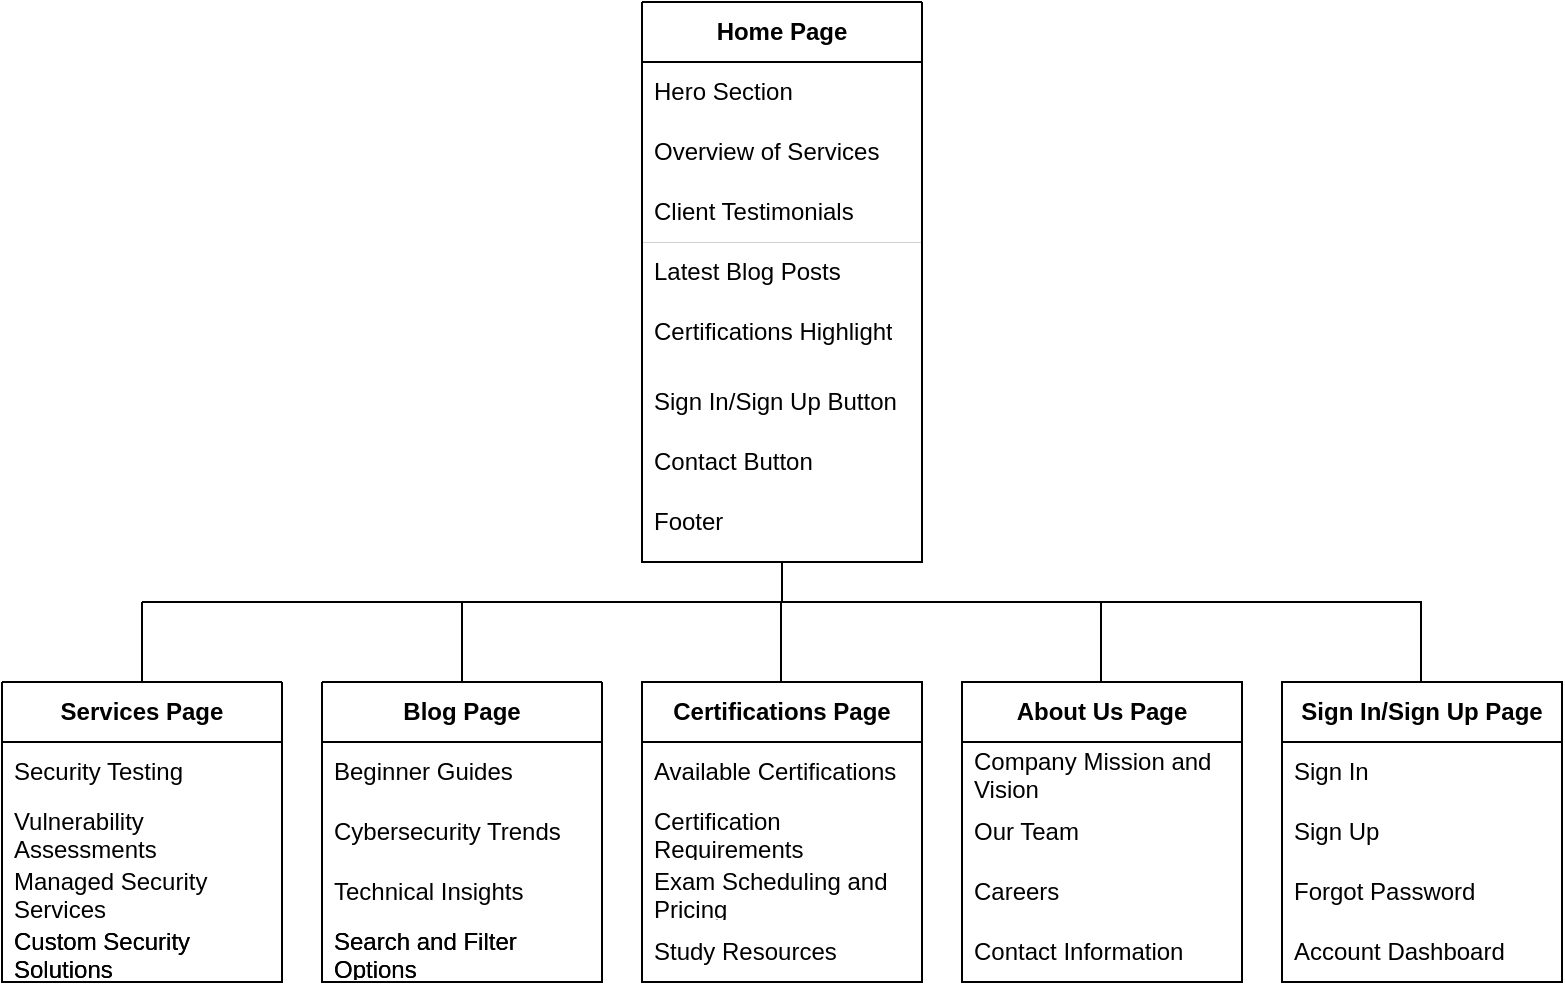 <mxfile version="24.7.8">
  <diagram name="Page-1" id="XUIIS11C8OAZdtPvahTg">
    <mxGraphModel dx="1615" dy="1971" grid="1" gridSize="10" guides="1" tooltips="1" connect="1" arrows="1" fold="1" page="1" pageScale="1" pageWidth="850" pageHeight="1100" math="0" shadow="0">
      <root>
        <mxCell id="0" />
        <mxCell id="1" parent="0" />
        <mxCell id="bMdkhYlIFBDYfJSx4h5A-9" value="" style="endArrow=none;html=1;rounded=0;entryX=0.5;entryY=1;entryDx=0;entryDy=0;" edge="1" parent="1">
          <mxGeometry width="50" height="50" relative="1" as="geometry">
            <mxPoint x="420" y="240" as="sourcePoint" />
            <mxPoint x="420" y="220" as="targetPoint" />
          </mxGeometry>
        </mxCell>
        <mxCell id="bMdkhYlIFBDYfJSx4h5A-10" value="" style="endArrow=none;html=1;rounded=0;" edge="1" parent="1">
          <mxGeometry width="50" height="50" relative="1" as="geometry">
            <mxPoint x="740" y="240" as="sourcePoint" />
            <mxPoint x="100" y="240" as="targetPoint" />
          </mxGeometry>
        </mxCell>
        <mxCell id="bMdkhYlIFBDYfJSx4h5A-12" value="" style="endArrow=none;html=1;rounded=0;exitX=0.5;exitY=0;exitDx=0;exitDy=0;" edge="1" parent="1">
          <mxGeometry width="50" height="50" relative="1" as="geometry">
            <mxPoint x="100" y="280" as="sourcePoint" />
            <mxPoint x="100" y="240" as="targetPoint" />
          </mxGeometry>
        </mxCell>
        <mxCell id="bMdkhYlIFBDYfJSx4h5A-13" value="" style="endArrow=none;html=1;rounded=0;exitX=0.5;exitY=0;exitDx=0;exitDy=0;" edge="1" parent="1">
          <mxGeometry width="50" height="50" relative="1" as="geometry">
            <mxPoint x="260" y="280" as="sourcePoint" />
            <mxPoint x="260" y="240" as="targetPoint" />
          </mxGeometry>
        </mxCell>
        <mxCell id="bMdkhYlIFBDYfJSx4h5A-14" value="" style="endArrow=none;html=1;rounded=0;exitX=0.5;exitY=0;exitDx=0;exitDy=0;" edge="1" parent="1">
          <mxGeometry width="50" height="50" relative="1" as="geometry">
            <mxPoint x="419.5" y="280" as="sourcePoint" />
            <mxPoint x="419.5" y="240" as="targetPoint" />
          </mxGeometry>
        </mxCell>
        <mxCell id="bMdkhYlIFBDYfJSx4h5A-15" value="" style="endArrow=none;html=1;rounded=0;exitX=0.5;exitY=0;exitDx=0;exitDy=0;" edge="1" parent="1">
          <mxGeometry width="50" height="50" relative="1" as="geometry">
            <mxPoint x="579.5" y="280" as="sourcePoint" />
            <mxPoint x="579.5" y="240" as="targetPoint" />
          </mxGeometry>
        </mxCell>
        <mxCell id="bMdkhYlIFBDYfJSx4h5A-16" value="" style="endArrow=none;html=1;rounded=0;exitX=0.5;exitY=0;exitDx=0;exitDy=0;" edge="1" parent="1">
          <mxGeometry width="50" height="50" relative="1" as="geometry">
            <mxPoint x="739.5" y="280" as="sourcePoint" />
            <mxPoint x="739.5" y="240" as="targetPoint" />
          </mxGeometry>
        </mxCell>
        <mxCell id="bMdkhYlIFBDYfJSx4h5A-17" value="&lt;b&gt;Services Page&lt;/b&gt;" style="swimlane;fontStyle=0;childLayout=stackLayout;horizontal=1;startSize=30;horizontalStack=0;resizeParent=1;resizeParentMax=0;resizeLast=0;collapsible=1;marginBottom=0;whiteSpace=wrap;html=1;strokeColor=none;" vertex="1" parent="1">
          <mxGeometry x="30" y="280" width="140" height="120" as="geometry" />
        </mxCell>
        <mxCell id="bMdkhYlIFBDYfJSx4h5A-18" value="Security Testing" style="text;strokeColor=none;fillColor=none;align=left;verticalAlign=middle;spacingLeft=4;spacingRight=4;overflow=hidden;points=[[0,0.5],[1,0.5]];portConstraint=eastwest;rotatable=0;whiteSpace=wrap;html=1;" vertex="1" parent="bMdkhYlIFBDYfJSx4h5A-17">
          <mxGeometry y="30" width="140" height="30" as="geometry" />
        </mxCell>
        <mxCell id="bMdkhYlIFBDYfJSx4h5A-19" value="Vulnerability Assessments" style="text;strokeColor=none;fillColor=none;align=left;verticalAlign=middle;spacingLeft=4;spacingRight=4;overflow=hidden;points=[[0,0.5],[1,0.5]];portConstraint=eastwest;rotatable=0;whiteSpace=wrap;html=1;" vertex="1" parent="bMdkhYlIFBDYfJSx4h5A-17">
          <mxGeometry y="60" width="140" height="30" as="geometry" />
        </mxCell>
        <mxCell id="bMdkhYlIFBDYfJSx4h5A-20" value="Managed Security Services" style="text;strokeColor=none;fillColor=none;align=left;verticalAlign=middle;spacingLeft=4;spacingRight=4;overflow=hidden;points=[[0,0.5],[1,0.5]];portConstraint=eastwest;rotatable=0;whiteSpace=wrap;html=1;" vertex="1" parent="bMdkhYlIFBDYfJSx4h5A-17">
          <mxGeometry y="90" width="140" height="30" as="geometry" />
        </mxCell>
        <mxCell id="bMdkhYlIFBDYfJSx4h5A-29" value="&lt;b&gt;Blog Page&lt;/b&gt;" style="swimlane;fontStyle=0;childLayout=stackLayout;horizontal=1;startSize=30;horizontalStack=0;resizeParent=1;resizeParentMax=0;resizeLast=0;collapsible=1;marginBottom=0;whiteSpace=wrap;html=1;strokeColor=none;" vertex="1" parent="1">
          <mxGeometry x="190" y="280" width="140" height="120" as="geometry" />
        </mxCell>
        <mxCell id="bMdkhYlIFBDYfJSx4h5A-30" value="Beginner Guides" style="text;strokeColor=none;fillColor=none;align=left;verticalAlign=middle;spacingLeft=4;spacingRight=4;overflow=hidden;points=[[0,0.5],[1,0.5]];portConstraint=eastwest;rotatable=0;whiteSpace=wrap;html=1;" vertex="1" parent="bMdkhYlIFBDYfJSx4h5A-29">
          <mxGeometry y="30" width="140" height="30" as="geometry" />
        </mxCell>
        <mxCell id="bMdkhYlIFBDYfJSx4h5A-31" value="Cybersecurity Trends" style="text;strokeColor=none;fillColor=none;align=left;verticalAlign=middle;spacingLeft=4;spacingRight=4;overflow=hidden;points=[[0,0.5],[1,0.5]];portConstraint=eastwest;rotatable=0;whiteSpace=wrap;html=1;" vertex="1" parent="bMdkhYlIFBDYfJSx4h5A-29">
          <mxGeometry y="60" width="140" height="30" as="geometry" />
        </mxCell>
        <mxCell id="bMdkhYlIFBDYfJSx4h5A-32" value="Technical Insights" style="text;strokeColor=none;fillColor=none;align=left;verticalAlign=middle;spacingLeft=4;spacingRight=4;overflow=hidden;points=[[0,0.5],[1,0.5]];portConstraint=eastwest;rotatable=0;whiteSpace=wrap;html=1;" vertex="1" parent="bMdkhYlIFBDYfJSx4h5A-29">
          <mxGeometry y="90" width="140" height="30" as="geometry" />
        </mxCell>
        <mxCell id="bMdkhYlIFBDYfJSx4h5A-33" value="&lt;b&gt;Certifications Page&lt;/b&gt;" style="swimlane;fontStyle=0;childLayout=stackLayout;horizontal=1;startSize=30;horizontalStack=0;resizeParent=1;resizeParentMax=0;resizeLast=0;collapsible=1;marginBottom=0;whiteSpace=wrap;html=1;" vertex="1" parent="1">
          <mxGeometry x="350" y="280" width="140" height="150" as="geometry" />
        </mxCell>
        <mxCell id="bMdkhYlIFBDYfJSx4h5A-70" value="" style="swimlane;startSize=0;" vertex="1" parent="bMdkhYlIFBDYfJSx4h5A-33">
          <mxGeometry y="30" width="140" height="120" as="geometry" />
        </mxCell>
        <mxCell id="bMdkhYlIFBDYfJSx4h5A-34" value="Available Certifications" style="text;strokeColor=none;fillColor=none;align=left;verticalAlign=middle;spacingLeft=4;spacingRight=4;overflow=hidden;points=[[0,0.5],[1,0.5]];portConstraint=eastwest;rotatable=0;whiteSpace=wrap;html=1;" vertex="1" parent="bMdkhYlIFBDYfJSx4h5A-70">
          <mxGeometry width="140" height="30" as="geometry" />
        </mxCell>
        <mxCell id="bMdkhYlIFBDYfJSx4h5A-35" value="Exam Scheduling and Pricing" style="text;strokeColor=none;fillColor=none;align=left;verticalAlign=middle;spacingLeft=4;spacingRight=4;overflow=hidden;points=[[0,0.5],[1,0.5]];portConstraint=eastwest;rotatable=0;whiteSpace=wrap;html=1;" vertex="1" parent="bMdkhYlIFBDYfJSx4h5A-70">
          <mxGeometry y="60" width="140" height="30" as="geometry" />
        </mxCell>
        <mxCell id="bMdkhYlIFBDYfJSx4h5A-36" value="Study Resources" style="text;strokeColor=none;fillColor=none;align=left;verticalAlign=middle;spacingLeft=4;spacingRight=4;overflow=hidden;points=[[0,0.5],[1,0.5]];portConstraint=eastwest;rotatable=0;whiteSpace=wrap;html=1;" vertex="1" parent="bMdkhYlIFBDYfJSx4h5A-70">
          <mxGeometry y="90" width="140" height="30" as="geometry" />
        </mxCell>
        <mxCell id="bMdkhYlIFBDYfJSx4h5A-72" value="Certification Requirements" style="text;strokeColor=none;fillColor=none;align=left;verticalAlign=middle;spacingLeft=4;spacingRight=4;overflow=hidden;points=[[0,0.5],[1,0.5]];portConstraint=eastwest;rotatable=0;whiteSpace=wrap;html=1;" vertex="1" parent="bMdkhYlIFBDYfJSx4h5A-70">
          <mxGeometry y="30" width="140" height="30" as="geometry" />
        </mxCell>
        <mxCell id="bMdkhYlIFBDYfJSx4h5A-45" value="&lt;b&gt;Home Page&lt;/b&gt;" style="swimlane;fontStyle=0;childLayout=stackLayout;horizontal=1;startSize=30;horizontalStack=0;resizeParent=1;resizeParentMax=0;resizeLast=0;collapsible=1;marginBottom=0;whiteSpace=wrap;html=1;swimlaneLine=1;strokeWidth=0;" vertex="1" parent="1">
          <mxGeometry x="350" y="-60" width="140" height="120" as="geometry" />
        </mxCell>
        <mxCell id="bMdkhYlIFBDYfJSx4h5A-46" value="Hero Section" style="text;strokeColor=none;fillColor=none;align=left;verticalAlign=middle;spacingLeft=4;spacingRight=4;overflow=hidden;points=[[0,0.5],[1,0.5]];portConstraint=eastwest;rotatable=0;whiteSpace=wrap;html=1;dashed=1;dashPattern=12 12;" vertex="1" parent="bMdkhYlIFBDYfJSx4h5A-45">
          <mxGeometry y="30" width="140" height="30" as="geometry" />
        </mxCell>
        <mxCell id="bMdkhYlIFBDYfJSx4h5A-47" value="Overview of Services" style="text;strokeColor=none;fillColor=none;align=left;verticalAlign=middle;spacingLeft=4;spacingRight=4;overflow=hidden;points=[[0,0.5],[1,0.5]];portConstraint=eastwest;rotatable=0;whiteSpace=wrap;html=1;" vertex="1" parent="bMdkhYlIFBDYfJSx4h5A-45">
          <mxGeometry y="60" width="140" height="30" as="geometry" />
        </mxCell>
        <mxCell id="bMdkhYlIFBDYfJSx4h5A-48" value="Client Testimonials" style="text;strokeColor=none;fillColor=none;align=left;verticalAlign=middle;spacingLeft=4;spacingRight=4;overflow=hidden;points=[[0,0.5],[1,0.5]];portConstraint=eastwest;rotatable=0;whiteSpace=wrap;html=1;" vertex="1" parent="bMdkhYlIFBDYfJSx4h5A-45">
          <mxGeometry y="90" width="140" height="30" as="geometry" />
        </mxCell>
        <mxCell id="bMdkhYlIFBDYfJSx4h5A-50" value="" style="swimlane;startSize=0;strokeWidth=0;" vertex="1" parent="1">
          <mxGeometry x="350" y="60" width="140" height="160" as="geometry" />
        </mxCell>
        <mxCell id="bMdkhYlIFBDYfJSx4h5A-51" value="Latest Blog Posts" style="text;strokeColor=none;fillColor=none;align=left;verticalAlign=middle;spacingLeft=4;spacingRight=4;overflow=hidden;points=[[0,0.5],[1,0.5]];portConstraint=eastwest;rotatable=0;whiteSpace=wrap;html=1;" vertex="1" parent="bMdkhYlIFBDYfJSx4h5A-50">
          <mxGeometry width="140" height="30" as="geometry" />
        </mxCell>
        <mxCell id="bMdkhYlIFBDYfJSx4h5A-52" value="Certifications Highlight" style="text;strokeColor=none;fillColor=none;align=left;verticalAlign=middle;spacingLeft=4;spacingRight=4;overflow=hidden;points=[[0,0.5],[1,0.5]];portConstraint=eastwest;rotatable=0;whiteSpace=wrap;html=1;" vertex="1" parent="bMdkhYlIFBDYfJSx4h5A-50">
          <mxGeometry y="30" width="140" height="30" as="geometry" />
        </mxCell>
        <mxCell id="bMdkhYlIFBDYfJSx4h5A-53" value="Sign In/Sign Up Button" style="text;strokeColor=none;fillColor=none;align=left;verticalAlign=middle;spacingLeft=4;spacingRight=4;overflow=hidden;points=[[0,0.5],[1,0.5]];portConstraint=eastwest;rotatable=0;whiteSpace=wrap;html=1;" vertex="1" parent="bMdkhYlIFBDYfJSx4h5A-50">
          <mxGeometry y="65" width="140" height="30" as="geometry" />
        </mxCell>
        <mxCell id="bMdkhYlIFBDYfJSx4h5A-54" value="Contact Button" style="text;strokeColor=none;fillColor=none;align=left;verticalAlign=middle;spacingLeft=4;spacingRight=4;overflow=hidden;points=[[0,0.5],[1,0.5]];portConstraint=eastwest;rotatable=0;whiteSpace=wrap;html=1;" vertex="1" parent="bMdkhYlIFBDYfJSx4h5A-50">
          <mxGeometry y="95" width="140" height="30" as="geometry" />
        </mxCell>
        <mxCell id="bMdkhYlIFBDYfJSx4h5A-55" value="Footer" style="text;strokeColor=none;fillColor=none;align=left;verticalAlign=middle;spacingLeft=4;spacingRight=4;overflow=hidden;points=[[0,0.5],[1,0.5]];portConstraint=eastwest;rotatable=0;whiteSpace=wrap;html=1;" vertex="1" parent="bMdkhYlIFBDYfJSx4h5A-50">
          <mxGeometry y="125" width="140" height="30" as="geometry" />
        </mxCell>
        <mxCell id="bMdkhYlIFBDYfJSx4h5A-56" value="" style="swimlane;startSize=0;" vertex="1" parent="1">
          <mxGeometry x="350" y="-60" width="140" height="280" as="geometry" />
        </mxCell>
        <mxCell id="bMdkhYlIFBDYfJSx4h5A-57" value="" style="swimlane;startSize=0;" vertex="1" parent="1">
          <mxGeometry x="350" y="-60" width="140" height="30" as="geometry" />
        </mxCell>
        <mxCell id="bMdkhYlIFBDYfJSx4h5A-58" value="" style="swimlane;startSize=0;" vertex="1" parent="1">
          <mxGeometry x="30" y="280" width="140" height="150" as="geometry" />
        </mxCell>
        <mxCell id="bMdkhYlIFBDYfJSx4h5A-59" value="Custom Security Solutions" style="text;strokeColor=none;fillColor=none;align=left;verticalAlign=middle;spacingLeft=4;spacingRight=4;overflow=hidden;points=[[0,0.5],[1,0.5]];portConstraint=eastwest;rotatable=0;whiteSpace=wrap;html=1;" vertex="1" parent="bMdkhYlIFBDYfJSx4h5A-58">
          <mxGeometry y="120" width="140" height="30" as="geometry" />
        </mxCell>
        <mxCell id="bMdkhYlIFBDYfJSx4h5A-60" value="" style="swimlane;startSize=0;" vertex="1" parent="1">
          <mxGeometry x="30" y="280" width="140" height="30" as="geometry" />
        </mxCell>
        <mxCell id="bMdkhYlIFBDYfJSx4h5A-61" value="Custom Security Solutions" style="text;strokeColor=none;fillColor=none;align=left;verticalAlign=middle;spacingLeft=4;spacingRight=4;overflow=hidden;points=[[0,0.5],[1,0.5]];portConstraint=eastwest;rotatable=0;whiteSpace=wrap;html=1;" vertex="1" parent="bMdkhYlIFBDYfJSx4h5A-60">
          <mxGeometry y="120" width="140" height="30" as="geometry" />
        </mxCell>
        <mxCell id="bMdkhYlIFBDYfJSx4h5A-62" value="" style="swimlane;startSize=0;" vertex="1" parent="1">
          <mxGeometry x="190" y="280" width="140" height="150" as="geometry" />
        </mxCell>
        <mxCell id="bMdkhYlIFBDYfJSx4h5A-63" value="Search and Filter Options" style="text;strokeColor=none;fillColor=none;align=left;verticalAlign=middle;spacingLeft=4;spacingRight=4;overflow=hidden;points=[[0,0.5],[1,0.5]];portConstraint=eastwest;rotatable=0;whiteSpace=wrap;html=1;" vertex="1" parent="bMdkhYlIFBDYfJSx4h5A-62">
          <mxGeometry y="120" width="140" height="30" as="geometry" />
        </mxCell>
        <mxCell id="bMdkhYlIFBDYfJSx4h5A-64" value="" style="swimlane;startSize=0;" vertex="1" parent="1">
          <mxGeometry x="190" y="280" width="140" height="30" as="geometry" />
        </mxCell>
        <mxCell id="bMdkhYlIFBDYfJSx4h5A-65" value="Search and Filter Options" style="text;strokeColor=none;fillColor=none;align=left;verticalAlign=middle;spacingLeft=4;spacingRight=4;overflow=hidden;points=[[0,0.5],[1,0.5]];portConstraint=eastwest;rotatable=0;whiteSpace=wrap;html=1;" vertex="1" parent="bMdkhYlIFBDYfJSx4h5A-64">
          <mxGeometry y="120" width="140" height="30" as="geometry" />
        </mxCell>
        <mxCell id="bMdkhYlIFBDYfJSx4h5A-73" value="&lt;b&gt;About Us Page&lt;/b&gt;" style="swimlane;fontStyle=0;childLayout=stackLayout;horizontal=1;startSize=30;horizontalStack=0;resizeParent=1;resizeParentMax=0;resizeLast=0;collapsible=1;marginBottom=0;whiteSpace=wrap;html=1;" vertex="1" parent="1">
          <mxGeometry x="510" y="280" width="140" height="150" as="geometry" />
        </mxCell>
        <mxCell id="bMdkhYlIFBDYfJSx4h5A-74" value="" style="swimlane;startSize=0;" vertex="1" parent="bMdkhYlIFBDYfJSx4h5A-73">
          <mxGeometry y="30" width="140" height="120" as="geometry" />
        </mxCell>
        <mxCell id="bMdkhYlIFBDYfJSx4h5A-75" value="Company Mission and Vision" style="text;strokeColor=none;fillColor=none;align=left;verticalAlign=middle;spacingLeft=4;spacingRight=4;overflow=hidden;points=[[0,0.5],[1,0.5]];portConstraint=eastwest;rotatable=0;whiteSpace=wrap;html=1;" vertex="1" parent="bMdkhYlIFBDYfJSx4h5A-74">
          <mxGeometry width="140" height="30" as="geometry" />
        </mxCell>
        <mxCell id="bMdkhYlIFBDYfJSx4h5A-76" value="Careers" style="text;strokeColor=none;fillColor=none;align=left;verticalAlign=middle;spacingLeft=4;spacingRight=4;overflow=hidden;points=[[0,0.5],[1,0.5]];portConstraint=eastwest;rotatable=0;whiteSpace=wrap;html=1;" vertex="1" parent="bMdkhYlIFBDYfJSx4h5A-74">
          <mxGeometry y="60" width="140" height="30" as="geometry" />
        </mxCell>
        <mxCell id="bMdkhYlIFBDYfJSx4h5A-77" value="Contact Information" style="text;strokeColor=none;fillColor=none;align=left;verticalAlign=middle;spacingLeft=4;spacingRight=4;overflow=hidden;points=[[0,0.5],[1,0.5]];portConstraint=eastwest;rotatable=0;whiteSpace=wrap;html=1;" vertex="1" parent="bMdkhYlIFBDYfJSx4h5A-74">
          <mxGeometry y="90" width="140" height="30" as="geometry" />
        </mxCell>
        <mxCell id="bMdkhYlIFBDYfJSx4h5A-78" value="Our Team" style="text;strokeColor=none;fillColor=none;align=left;verticalAlign=middle;spacingLeft=4;spacingRight=4;overflow=hidden;points=[[0,0.5],[1,0.5]];portConstraint=eastwest;rotatable=0;whiteSpace=wrap;html=1;" vertex="1" parent="bMdkhYlIFBDYfJSx4h5A-74">
          <mxGeometry y="30" width="140" height="30" as="geometry" />
        </mxCell>
        <mxCell id="bMdkhYlIFBDYfJSx4h5A-79" value="&lt;b&gt;Sign In/Sign Up Page&lt;/b&gt;" style="swimlane;fontStyle=0;childLayout=stackLayout;horizontal=1;startSize=30;horizontalStack=0;resizeParent=1;resizeParentMax=0;resizeLast=0;collapsible=1;marginBottom=0;whiteSpace=wrap;html=1;" vertex="1" parent="1">
          <mxGeometry x="670" y="280" width="140" height="150" as="geometry" />
        </mxCell>
        <mxCell id="bMdkhYlIFBDYfJSx4h5A-80" value="" style="swimlane;startSize=0;" vertex="1" parent="bMdkhYlIFBDYfJSx4h5A-79">
          <mxGeometry y="30" width="140" height="120" as="geometry" />
        </mxCell>
        <mxCell id="bMdkhYlIFBDYfJSx4h5A-81" value="Sign In" style="text;strokeColor=none;fillColor=none;align=left;verticalAlign=middle;spacingLeft=4;spacingRight=4;overflow=hidden;points=[[0,0.5],[1,0.5]];portConstraint=eastwest;rotatable=0;whiteSpace=wrap;html=1;" vertex="1" parent="bMdkhYlIFBDYfJSx4h5A-80">
          <mxGeometry width="140" height="30" as="geometry" />
        </mxCell>
        <mxCell id="bMdkhYlIFBDYfJSx4h5A-82" value="Forgot Password" style="text;strokeColor=none;fillColor=none;align=left;verticalAlign=middle;spacingLeft=4;spacingRight=4;overflow=hidden;points=[[0,0.5],[1,0.5]];portConstraint=eastwest;rotatable=0;whiteSpace=wrap;html=1;" vertex="1" parent="bMdkhYlIFBDYfJSx4h5A-80">
          <mxGeometry y="60" width="140" height="30" as="geometry" />
        </mxCell>
        <mxCell id="bMdkhYlIFBDYfJSx4h5A-83" value="Account Dashboard" style="text;strokeColor=none;fillColor=none;align=left;verticalAlign=middle;spacingLeft=4;spacingRight=4;overflow=hidden;points=[[0,0.5],[1,0.5]];portConstraint=eastwest;rotatable=0;whiteSpace=wrap;html=1;" vertex="1" parent="bMdkhYlIFBDYfJSx4h5A-80">
          <mxGeometry y="90" width="140" height="30" as="geometry" />
        </mxCell>
        <mxCell id="bMdkhYlIFBDYfJSx4h5A-84" value="Sign Up" style="text;strokeColor=none;fillColor=none;align=left;verticalAlign=middle;spacingLeft=4;spacingRight=4;overflow=hidden;points=[[0,0.5],[1,0.5]];portConstraint=eastwest;rotatable=0;whiteSpace=wrap;html=1;" vertex="1" parent="bMdkhYlIFBDYfJSx4h5A-80">
          <mxGeometry y="30" width="140" height="30" as="geometry" />
        </mxCell>
      </root>
    </mxGraphModel>
  </diagram>
</mxfile>
